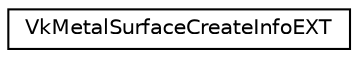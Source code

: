 digraph "Graphical Class Hierarchy"
{
 // LATEX_PDF_SIZE
  edge [fontname="Helvetica",fontsize="10",labelfontname="Helvetica",labelfontsize="10"];
  node [fontname="Helvetica",fontsize="10",shape=record];
  rankdir="LR";
  Node0 [label="VkMetalSurfaceCreateInfoEXT",height=0.2,width=0.4,color="black", fillcolor="white", style="filled",URL="$structVkMetalSurfaceCreateInfoEXT.html",tooltip=" "];
}
